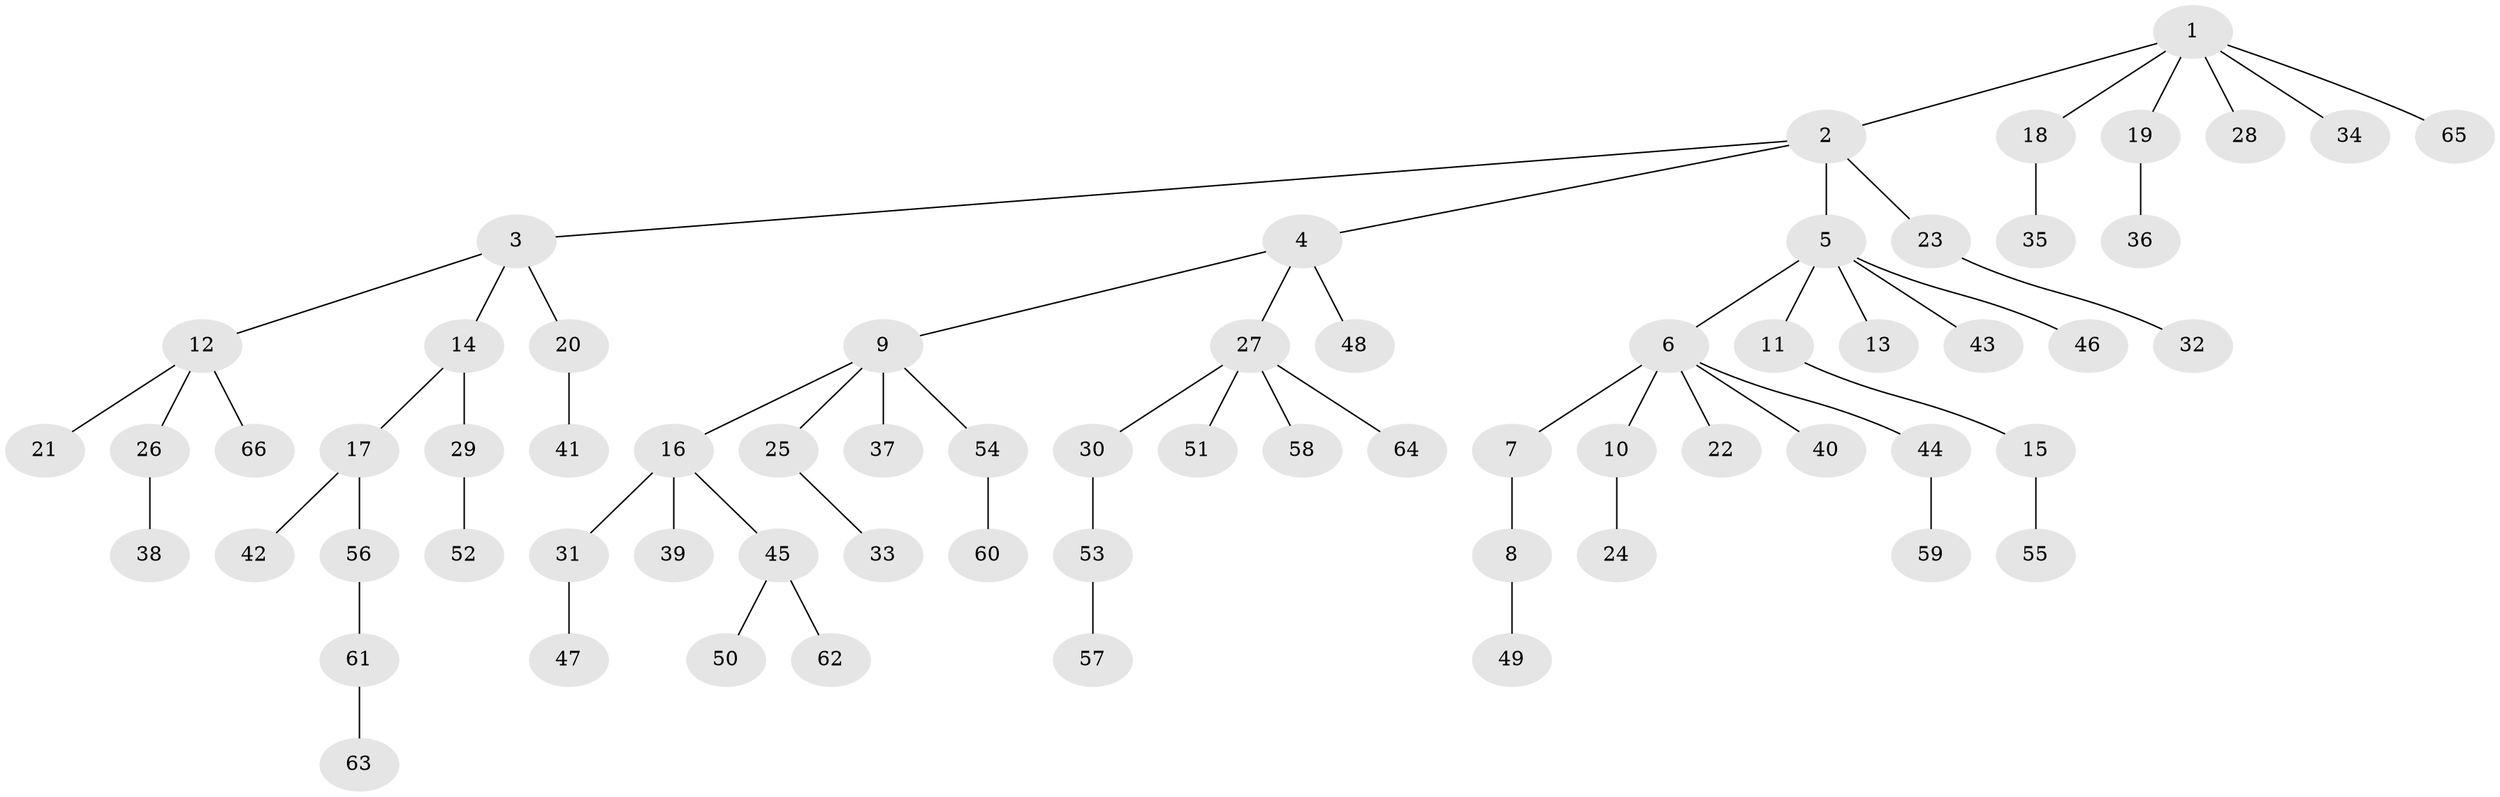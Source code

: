 // Generated by graph-tools (version 1.1) at 2025/15/03/09/25 04:15:39]
// undirected, 66 vertices, 65 edges
graph export_dot {
graph [start="1"]
  node [color=gray90,style=filled];
  1;
  2;
  3;
  4;
  5;
  6;
  7;
  8;
  9;
  10;
  11;
  12;
  13;
  14;
  15;
  16;
  17;
  18;
  19;
  20;
  21;
  22;
  23;
  24;
  25;
  26;
  27;
  28;
  29;
  30;
  31;
  32;
  33;
  34;
  35;
  36;
  37;
  38;
  39;
  40;
  41;
  42;
  43;
  44;
  45;
  46;
  47;
  48;
  49;
  50;
  51;
  52;
  53;
  54;
  55;
  56;
  57;
  58;
  59;
  60;
  61;
  62;
  63;
  64;
  65;
  66;
  1 -- 2;
  1 -- 18;
  1 -- 19;
  1 -- 28;
  1 -- 34;
  1 -- 65;
  2 -- 3;
  2 -- 4;
  2 -- 5;
  2 -- 23;
  3 -- 12;
  3 -- 14;
  3 -- 20;
  4 -- 9;
  4 -- 27;
  4 -- 48;
  5 -- 6;
  5 -- 11;
  5 -- 13;
  5 -- 43;
  5 -- 46;
  6 -- 7;
  6 -- 10;
  6 -- 22;
  6 -- 40;
  6 -- 44;
  7 -- 8;
  8 -- 49;
  9 -- 16;
  9 -- 25;
  9 -- 37;
  9 -- 54;
  10 -- 24;
  11 -- 15;
  12 -- 21;
  12 -- 26;
  12 -- 66;
  14 -- 17;
  14 -- 29;
  15 -- 55;
  16 -- 31;
  16 -- 39;
  16 -- 45;
  17 -- 42;
  17 -- 56;
  18 -- 35;
  19 -- 36;
  20 -- 41;
  23 -- 32;
  25 -- 33;
  26 -- 38;
  27 -- 30;
  27 -- 51;
  27 -- 58;
  27 -- 64;
  29 -- 52;
  30 -- 53;
  31 -- 47;
  44 -- 59;
  45 -- 50;
  45 -- 62;
  53 -- 57;
  54 -- 60;
  56 -- 61;
  61 -- 63;
}
